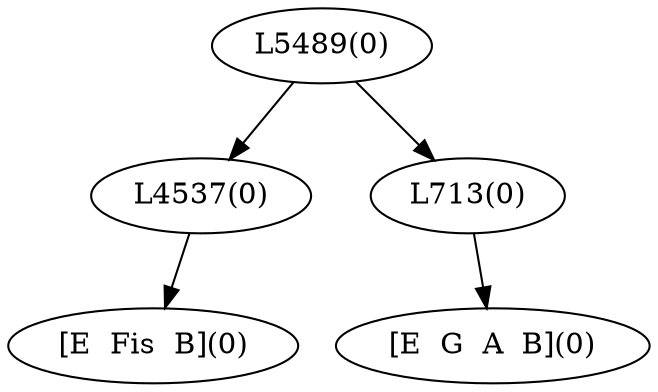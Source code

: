 digraph sample{
"L4537(0)"->"[E  Fis  B](0)"
"L713(0)"->"[E  G  A  B](0)"
"L5489(0)"->"L4537(0)"
"L5489(0)"->"L713(0)"
{rank = min; "L5489(0)"}
{rank = same; "L4537(0)"; "L713(0)";}
{rank = max; "[E  Fis  B](0)"; "[E  G  A  B](0)";}
}